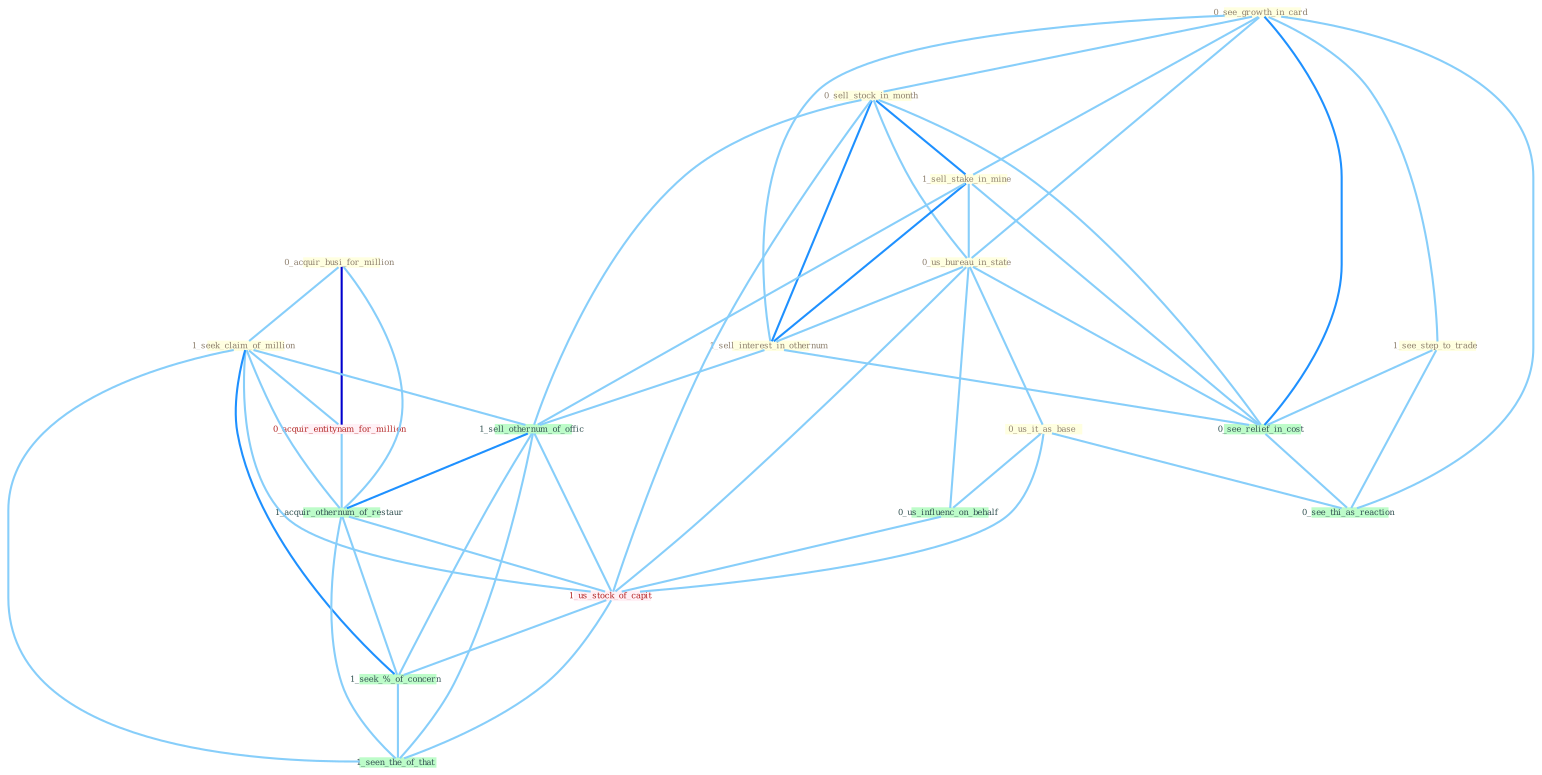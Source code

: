 Graph G{ 
    node
    [shape=polygon,style=filled,width=.5,height=.06,color="#BDFCC9",fixedsize=true,fontsize=4,
    fontcolor="#2f4f4f"];
    {node
    [color="#ffffe0", fontcolor="#8b7d6b"] "0_acquir_busi_for_million " "0_see_growth_in_card " "0_sell_stock_in_month " "1_sell_stake_in_mine " "1_see_step_to_trade " "0_us_bureau_in_state " "1_sell_interest_in_othernum " "1_seek_claim_of_million " "0_us_it_as_base "}
{node [color="#fff0f5", fontcolor="#b22222"] "0_acquir_entitynam_for_million " "1_us_stock_of_capit "}
edge [color="#B0E2FF"];

	"0_acquir_busi_for_million " -- "1_seek_claim_of_million " [w="1", color="#87cefa" ];
	"0_acquir_busi_for_million " -- "0_acquir_entitynam_for_million " [w="3", color="#0000cd" , len=0.6];
	"0_acquir_busi_for_million " -- "1_acquir_othernum_of_restaur " [w="1", color="#87cefa" ];
	"0_see_growth_in_card " -- "0_sell_stock_in_month " [w="1", color="#87cefa" ];
	"0_see_growth_in_card " -- "1_sell_stake_in_mine " [w="1", color="#87cefa" ];
	"0_see_growth_in_card " -- "1_see_step_to_trade " [w="1", color="#87cefa" ];
	"0_see_growth_in_card " -- "0_us_bureau_in_state " [w="1", color="#87cefa" ];
	"0_see_growth_in_card " -- "1_sell_interest_in_othernum " [w="1", color="#87cefa" ];
	"0_see_growth_in_card " -- "0_see_relief_in_cost " [w="2", color="#1e90ff" , len=0.8];
	"0_see_growth_in_card " -- "0_see_thi_as_reaction " [w="1", color="#87cefa" ];
	"0_sell_stock_in_month " -- "1_sell_stake_in_mine " [w="2", color="#1e90ff" , len=0.8];
	"0_sell_stock_in_month " -- "0_us_bureau_in_state " [w="1", color="#87cefa" ];
	"0_sell_stock_in_month " -- "1_sell_interest_in_othernum " [w="2", color="#1e90ff" , len=0.8];
	"0_sell_stock_in_month " -- "1_sell_othernum_of_offic " [w="1", color="#87cefa" ];
	"0_sell_stock_in_month " -- "0_see_relief_in_cost " [w="1", color="#87cefa" ];
	"0_sell_stock_in_month " -- "1_us_stock_of_capit " [w="1", color="#87cefa" ];
	"1_sell_stake_in_mine " -- "0_us_bureau_in_state " [w="1", color="#87cefa" ];
	"1_sell_stake_in_mine " -- "1_sell_interest_in_othernum " [w="2", color="#1e90ff" , len=0.8];
	"1_sell_stake_in_mine " -- "1_sell_othernum_of_offic " [w="1", color="#87cefa" ];
	"1_sell_stake_in_mine " -- "0_see_relief_in_cost " [w="1", color="#87cefa" ];
	"1_see_step_to_trade " -- "0_see_relief_in_cost " [w="1", color="#87cefa" ];
	"1_see_step_to_trade " -- "0_see_thi_as_reaction " [w="1", color="#87cefa" ];
	"0_us_bureau_in_state " -- "1_sell_interest_in_othernum " [w="1", color="#87cefa" ];
	"0_us_bureau_in_state " -- "0_us_it_as_base " [w="1", color="#87cefa" ];
	"0_us_bureau_in_state " -- "0_us_influenc_on_behalf " [w="1", color="#87cefa" ];
	"0_us_bureau_in_state " -- "0_see_relief_in_cost " [w="1", color="#87cefa" ];
	"0_us_bureau_in_state " -- "1_us_stock_of_capit " [w="1", color="#87cefa" ];
	"1_sell_interest_in_othernum " -- "1_sell_othernum_of_offic " [w="1", color="#87cefa" ];
	"1_sell_interest_in_othernum " -- "0_see_relief_in_cost " [w="1", color="#87cefa" ];
	"1_seek_claim_of_million " -- "0_acquir_entitynam_for_million " [w="1", color="#87cefa" ];
	"1_seek_claim_of_million " -- "1_sell_othernum_of_offic " [w="1", color="#87cefa" ];
	"1_seek_claim_of_million " -- "1_acquir_othernum_of_restaur " [w="1", color="#87cefa" ];
	"1_seek_claim_of_million " -- "1_us_stock_of_capit " [w="1", color="#87cefa" ];
	"1_seek_claim_of_million " -- "1_seek_%_of_concern " [w="2", color="#1e90ff" , len=0.8];
	"1_seek_claim_of_million " -- "1_seen_the_of_that " [w="1", color="#87cefa" ];
	"0_us_it_as_base " -- "0_us_influenc_on_behalf " [w="1", color="#87cefa" ];
	"0_us_it_as_base " -- "0_see_thi_as_reaction " [w="1", color="#87cefa" ];
	"0_us_it_as_base " -- "1_us_stock_of_capit " [w="1", color="#87cefa" ];
	"0_acquir_entitynam_for_million " -- "1_acquir_othernum_of_restaur " [w="1", color="#87cefa" ];
	"1_sell_othernum_of_offic " -- "1_acquir_othernum_of_restaur " [w="2", color="#1e90ff" , len=0.8];
	"1_sell_othernum_of_offic " -- "1_us_stock_of_capit " [w="1", color="#87cefa" ];
	"1_sell_othernum_of_offic " -- "1_seek_%_of_concern " [w="1", color="#87cefa" ];
	"1_sell_othernum_of_offic " -- "1_seen_the_of_that " [w="1", color="#87cefa" ];
	"0_us_influenc_on_behalf " -- "1_us_stock_of_capit " [w="1", color="#87cefa" ];
	"0_see_relief_in_cost " -- "0_see_thi_as_reaction " [w="1", color="#87cefa" ];
	"1_acquir_othernum_of_restaur " -- "1_us_stock_of_capit " [w="1", color="#87cefa" ];
	"1_acquir_othernum_of_restaur " -- "1_seek_%_of_concern " [w="1", color="#87cefa" ];
	"1_acquir_othernum_of_restaur " -- "1_seen_the_of_that " [w="1", color="#87cefa" ];
	"1_us_stock_of_capit " -- "1_seek_%_of_concern " [w="1", color="#87cefa" ];
	"1_us_stock_of_capit " -- "1_seen_the_of_that " [w="1", color="#87cefa" ];
	"1_seek_%_of_concern " -- "1_seen_the_of_that " [w="1", color="#87cefa" ];
}